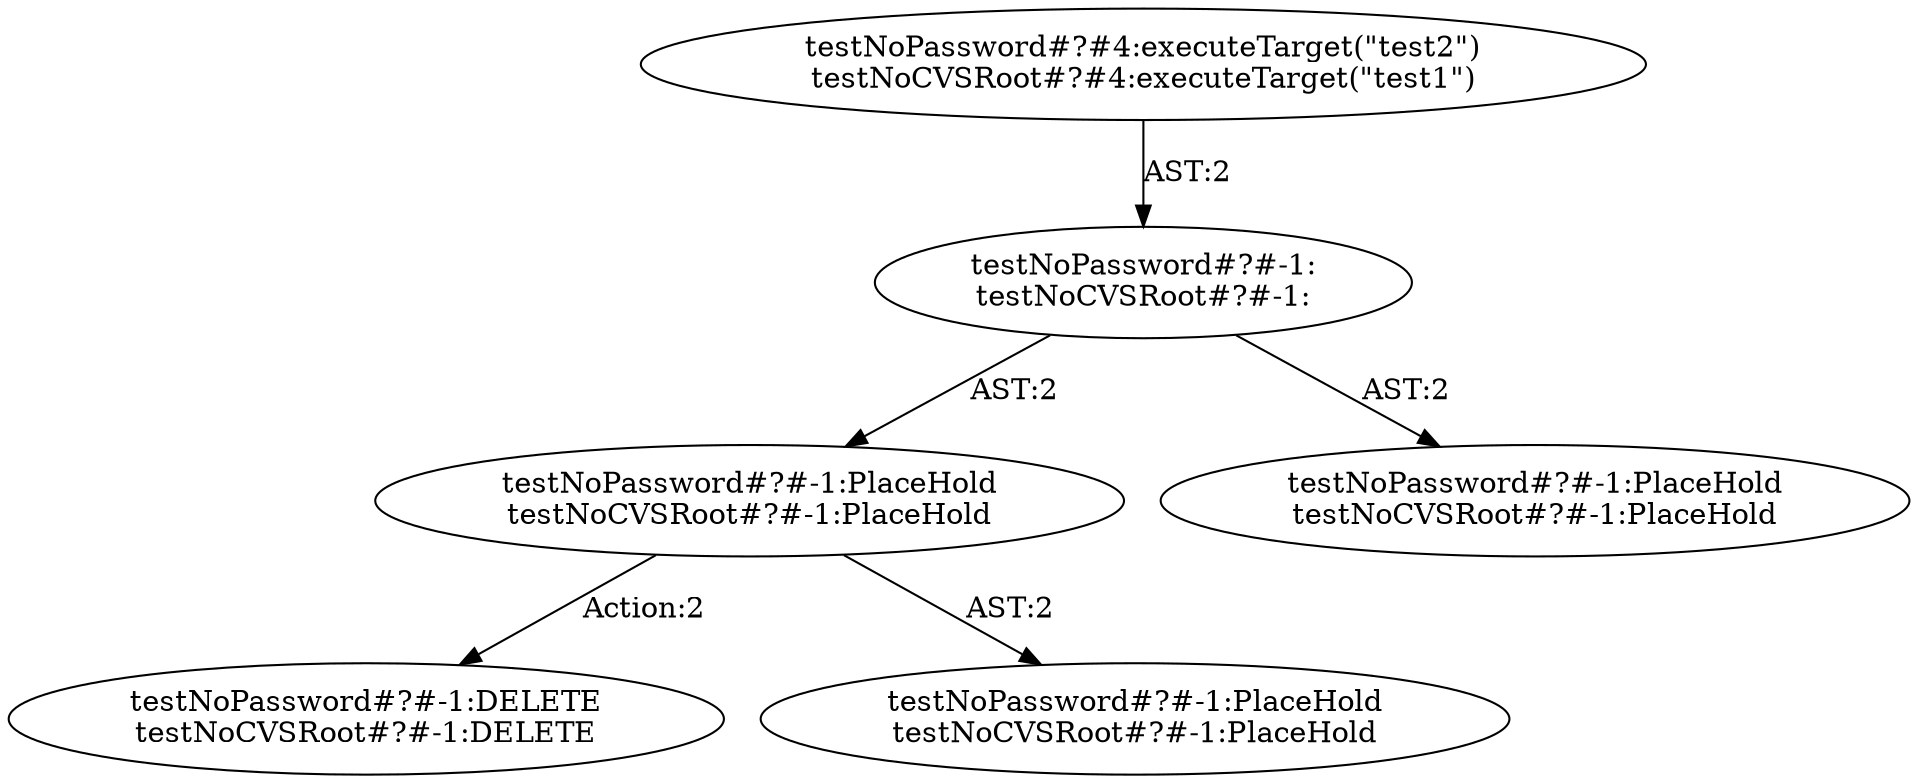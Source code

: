 digraph "Pattern" {
0 [label="testNoPassword#?#-1:DELETE
testNoCVSRoot#?#-1:DELETE" shape=ellipse]
1 [label="testNoPassword#?#-1:PlaceHold
testNoCVSRoot#?#-1:PlaceHold" shape=ellipse]
2 [label="testNoPassword#?#-1:
testNoCVSRoot#?#-1:" shape=ellipse]
3 [label="testNoPassword#?#4:executeTarget(\"test2\")
testNoCVSRoot#?#4:executeTarget(\"test1\")" shape=ellipse]
4 [label="testNoPassword#?#-1:PlaceHold
testNoCVSRoot#?#-1:PlaceHold" shape=ellipse]
5 [label="testNoPassword#?#-1:PlaceHold
testNoCVSRoot#?#-1:PlaceHold" shape=ellipse]
1 -> 0 [label="Action:2"];
1 -> 5 [label="AST:2"];
2 -> 1 [label="AST:2"];
2 -> 4 [label="AST:2"];
3 -> 2 [label="AST:2"];
}